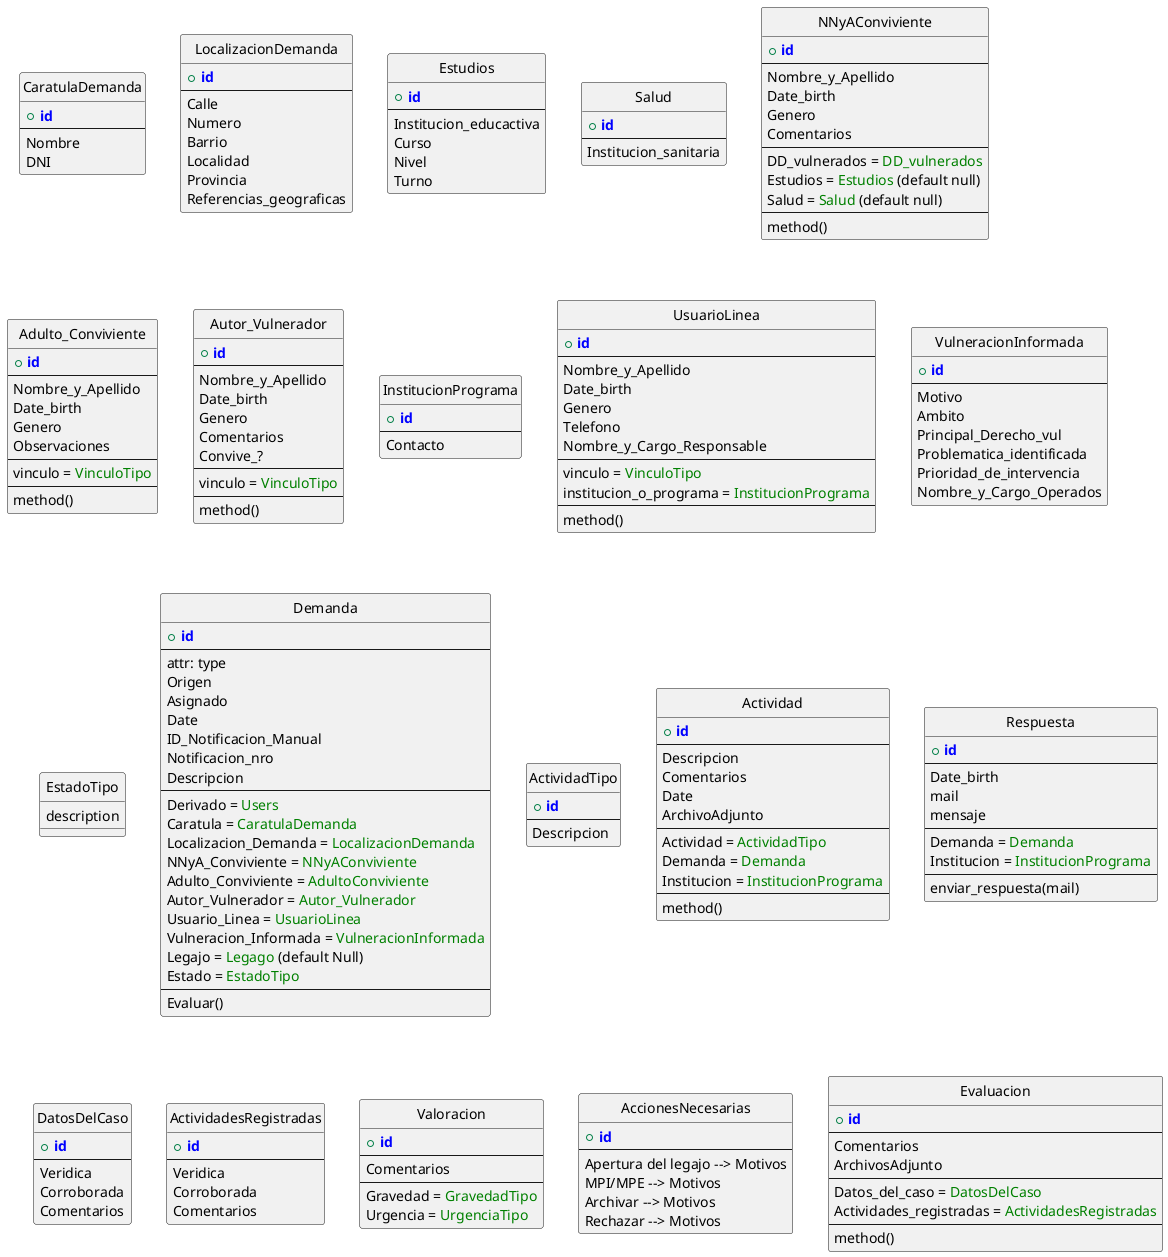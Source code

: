 @startuml

' !define ENTITY
!define PRIMARY_KEY(x) <b><color:blue>x</color></b>
!define FOREIGN_KEY(x) <color:green>x</color>

hide circle

entity CaratulaDemanda {
    + PRIMARY_KEY(id)
    --
    Nombre
    DNI
}

entity LocalizacionDemanda {
    + PRIMARY_KEY(id)
    --
    Calle
    Numero
    Barrio
    Localidad
    Provincia
    Referencias_geograficas
}

entity Estudios {
    + PRIMARY_KEY(id)
    --
    Institucion_educactiva
    Curso
    Nivel
    Turno
}

entity Salud {
    + PRIMARY_KEY(id)
    --
    Institucion_sanitaria
}

entity NNyAConviviente {
    + PRIMARY_KEY(id)
    --
    Nombre_y_Apellido
    Date_birth
    Genero
    Comentarios
    --
    DD_vulnerados = FOREIGN_KEY(DD_vulnerados)
    Estudios = FOREIGN_KEY(Estudios) (default null)
    Salud = FOREIGN_KEY(Salud) (default null)
    --
    method()
}

entity Adulto_Conviviente {
    + PRIMARY_KEY(id)
    --
    Nombre_y_Apellido
    Date_birth
    Genero
    Observaciones
    --
    vinculo = FOREIGN_KEY(VinculoTipo)
    --
    method()
}

entity Autor_Vulnerador {
    + PRIMARY_KEY(id)
    --
    Nombre_y_Apellido
    Date_birth
    Genero
    Comentarios
    Convive_?
    --
    vinculo = FOREIGN_KEY(VinculoTipo)
    --
    method()
}

entity InstitucionPrograma {
    + PRIMARY_KEY(id)
    --
    Contacto
}

entity UsuarioLinea {
    + PRIMARY_KEY(id)
    --
    Nombre_y_Apellido
    Date_birth
    Genero
    Telefono
    Nombre_y_Cargo_Responsable
    --
    vinculo = FOREIGN_KEY(VinculoTipo)
    institucion_o_programa = FOREIGN_KEY(InstitucionPrograma)
    --
    method()
}

entity VulneracionInformada {
    + PRIMARY_KEY(id)
    --
    Motivo
    Ambito
    Principal_Derecho_vul
    Problematica_identificada
    Prioridad_de_intervencia
    Nombre_y_Cargo_Operados
}

entity EstadoTipo {
    description
}

' Ingreso = Entrada = Nuevo Registro = Demanda
' pensar en que derivado = asignar, y hacer tabla intermedia entre users y demandas
entity Demanda {
    + PRIMARY_KEY(id)
    --
    attr: type
    Origen
    Asignado
    Date
    ID_Notificacion_Manual
    Notificacion_nro
    Descripcion
    --
    Derivado = FOREIGN_KEY(Users)
    Caratula = FOREIGN_KEY(CaratulaDemanda)
    Localizacion_Demanda = FOREIGN_KEY(LocalizacionDemanda)
    NNyA_Conviviente = FOREIGN_KEY(NNyAConviviente)
    Adulto_Conviviente = FOREIGN_KEY(AdultoConviviente)
    Autor_Vulnerador = FOREIGN_KEY(Autor_Vulnerador)
    Usuario_Linea = FOREIGN_KEY(UsuarioLinea)
    Vulneracion_Informada = FOREIGN_KEY(VulneracionInformada)
    Legajo = FOREIGN_KEY(Legago) (default Null)
    Estado = FOREIGN_KEY(EstadoTipo)
    --
    Evaluar()
}

entity ActividadTipo {
    + PRIMARY_KEY(id)
    --
    Descripcion
}

' Actividad = Historial
' ArchivoAdjuntos = Puede ser que se storee en una tabla externa, o de una API
entity Actividad {
    + PRIMARY_KEY(id)
    --
    Descripcion
    Comentarios
    Date
    ArchivoAdjunto
    --
    Actividad = FOREIGN_KEY(ActividadTipo)
    Demanda = FOREIGN_KEY(Demanda)
    Institucion = FOREIGN_KEY(InstitucionPrograma)
    --
    method()
}

entity Respuesta {
    + PRIMARY_KEY(id)
    --
    Date_birth
    mail
    mensaje
    --
    Demanda = FOREIGN_KEY(Demanda)
    Institucion = FOREIGN_KEY(InstitucionPrograma)
    --
    enviar_respuesta(mail)
}

entity DatosDelCaso {
    + PRIMARY_KEY(id)
    --
    Veridica
    Corroborada
    Comentarios
}

entity ActividadesRegistradas {
    + PRIMARY_KEY(id)
    --
    Veridica
    Corroborada
    Comentarios
}

entity Valoracion {
    + PRIMARY_KEY(id)
    --
    Comentarios
    --
    Gravedad = FOREIGN_KEY(GravedadTipo)
    Urgencia = FOREIGN_KEY(UrgenciaTipo)
}

entity AccionesNecesarias {
    + PRIMARY_KEY(id)
    --
    Apertura del legajo --> Motivos
    MPI/MPE --> Motivos
    Archivar --> Motivos
    Rechazar --> Motivos
}

entity Evaluacion {
    + PRIMARY_KEY(id)
    --
    Comentarios
    ArchivosAdjunto
    --
    Datos_del_caso = FOREIGN_KEY(DatosDelCaso)
    Actividades_registradas = FOREIGN_KEY(ActividadesRegistradas)
    --
    method()
}

@enduml


' entity Company {
'     + PRIMARY_KEY(id)
'     --
'     attr: type
'     --
'     FOREIGN_KEY(Sectional) (null True)
'     --
'     method()
' }

